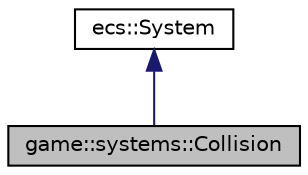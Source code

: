 digraph "game::systems::Collision"
{
 // LATEX_PDF_SIZE
  edge [fontname="Helvetica",fontsize="10",labelfontname="Helvetica",labelfontsize="10"];
  node [fontname="Helvetica",fontsize="10",shape=record];
  Node1 [label="game::systems::Collision",height=0.2,width=0.4,color="black", fillcolor="grey75", style="filled", fontcolor="black",tooltip="Collisions resolver system."];
  Node2 -> Node1 [dir="back",color="midnightblue",fontsize="10",style="solid",fontname="Helvetica"];
  Node2 [label="ecs::System",height=0.2,width=0.4,color="black", fillcolor="white", style="filled",URL="$classecs_1_1_system.html",tooltip="The base system type, all systems must inherit from System."];
}
